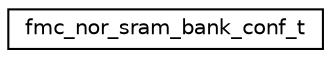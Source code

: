 digraph "Graphical Class Hierarchy"
{
 // LATEX_PDF_SIZE
  edge [fontname="Helvetica",fontsize="10",labelfontname="Helvetica",labelfontsize="10"];
  node [fontname="Helvetica",fontsize="10",shape=record];
  rankdir="LR";
  Node0 [label="fmc_nor_sram_bank_conf_t",height=0.2,width=0.4,color="black", fillcolor="white", style="filled",URL="$structfmc__nor__sram__bank__conf__t.html",tooltip="Bank configuration structure for NOR/PSRAM/SRAM."];
}
